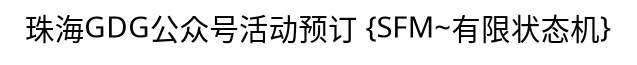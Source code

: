     

digraph G4gdg_event_reg {
    
    graph [label="珠海GDG公众号活动预订 {SFM~有限状态机}"
        ,fontsize=14.0
        ,fontname="WenQuanYi Micro Hei"
        ];
    node[fontsize=11.0,height=0.3
        ];
    edge [fontsize=9.0,fontcolor="#333333"
        ];

}
